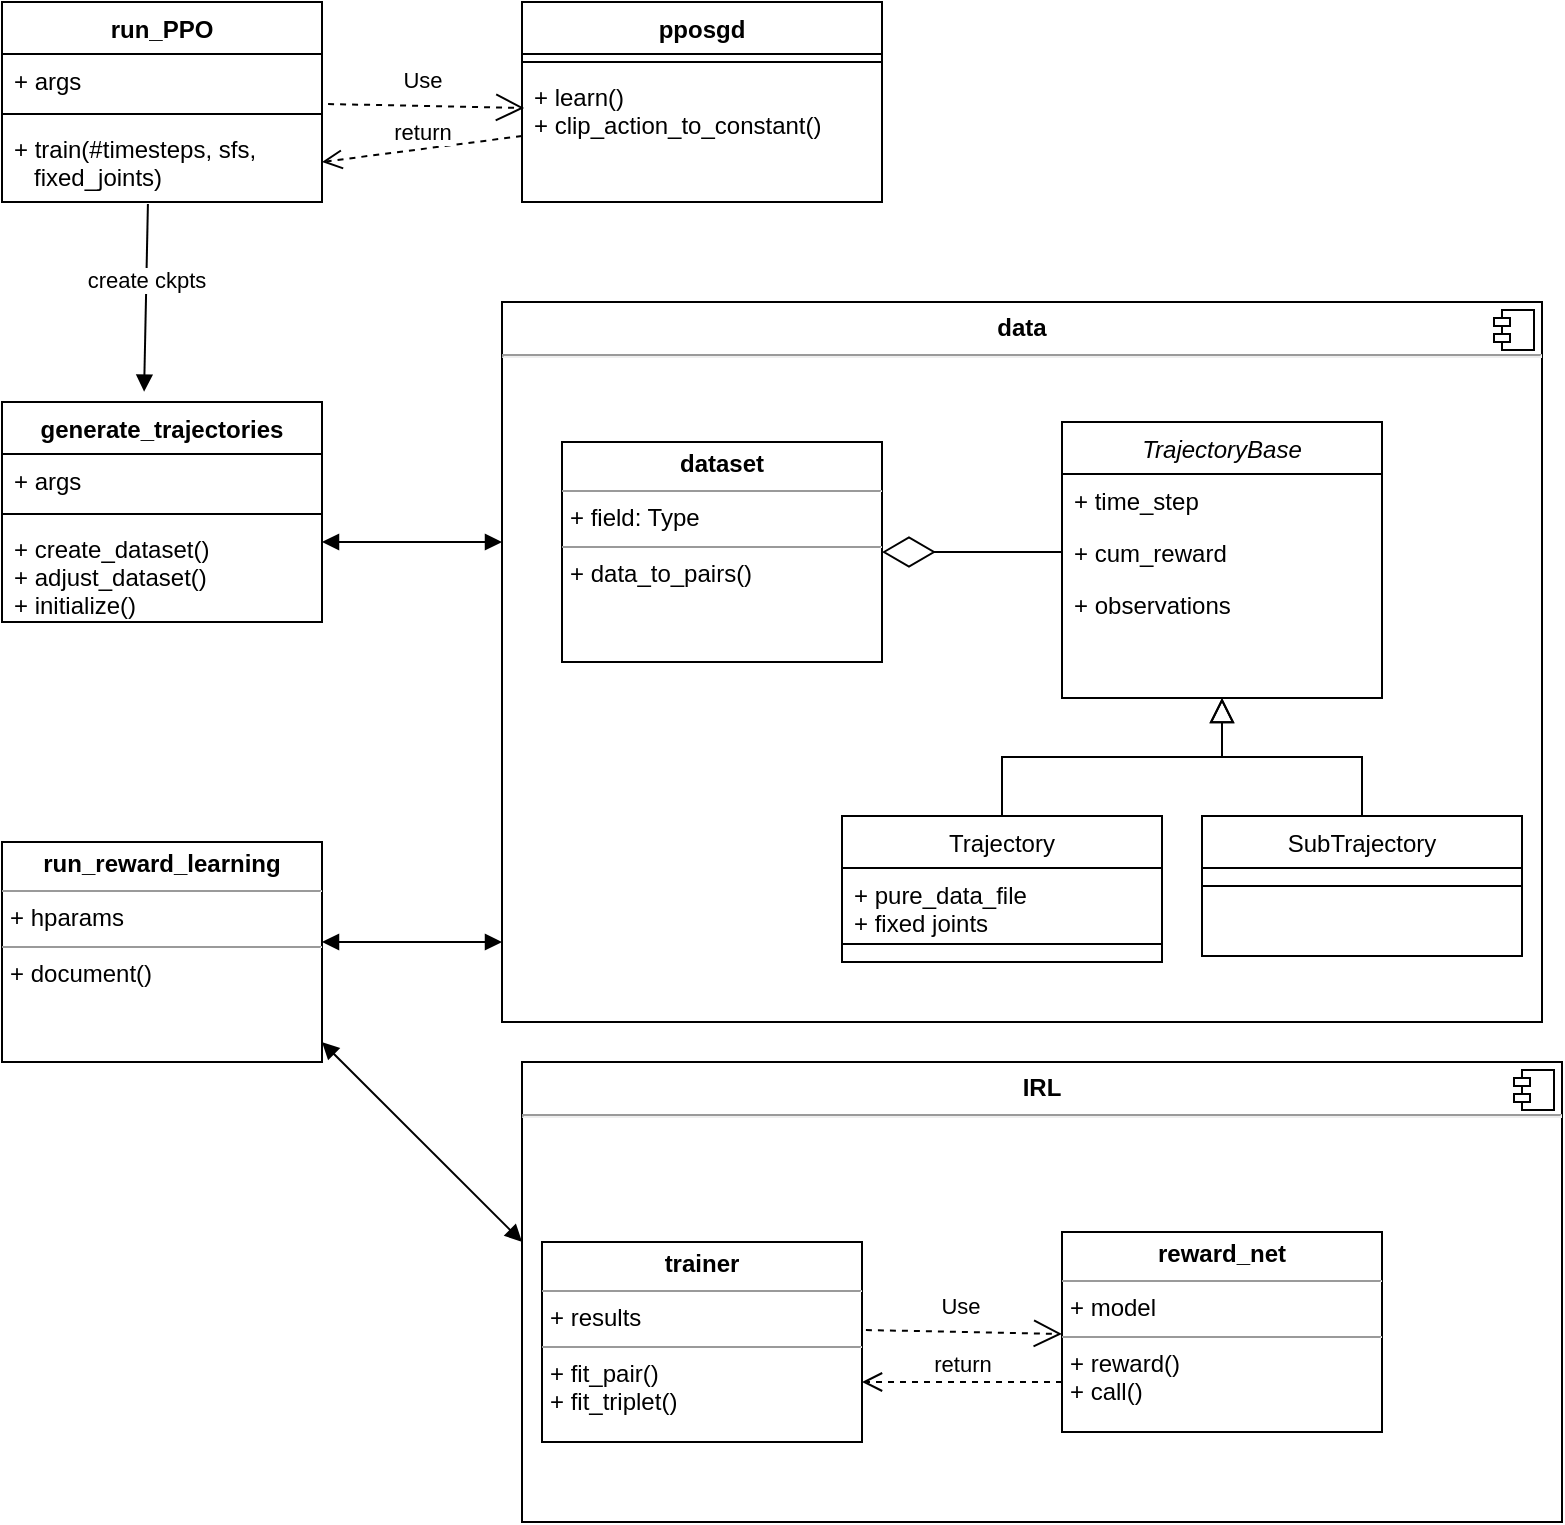 <mxfile version="13.5.1" type="device"><diagram id="C5RBs43oDa-KdzZeNtuy" name="Page-1"><mxGraphModel dx="1422" dy="766" grid="1" gridSize="10" guides="1" tooltips="1" connect="1" arrows="1" fold="1" page="1" pageScale="1" pageWidth="827" pageHeight="1169" math="0" shadow="0"><root><mxCell id="WIyWlLk6GJQsqaUBKTNV-0"/><mxCell id="WIyWlLk6GJQsqaUBKTNV-1" parent="WIyWlLk6GJQsqaUBKTNV-0"/><mxCell id="1-rUD_kwQlV8onG2BOAq-20" value="&lt;p style=&quot;margin: 0px ; margin-top: 6px ; text-align: center&quot;&gt;&lt;b&gt;data&lt;/b&gt;&lt;/p&gt;&lt;hr&gt;" style="align=left;overflow=fill;html=1;dropTarget=0;" parent="WIyWlLk6GJQsqaUBKTNV-1" vertex="1"><mxGeometry x="290" y="190" width="520" height="360" as="geometry"/></mxCell><mxCell id="1-rUD_kwQlV8onG2BOAq-21" value="" style="shape=component;jettyWidth=8;jettyHeight=4;" parent="1-rUD_kwQlV8onG2BOAq-20" vertex="1"><mxGeometry x="1" width="20" height="20" relative="1" as="geometry"><mxPoint x="-24" y="4" as="offset"/></mxGeometry></mxCell><mxCell id="zkfFHV4jXpPFQw0GAbJ--12" value="" style="endArrow=block;endSize=10;endFill=0;shadow=0;strokeWidth=1;rounded=0;edgeStyle=elbowEdgeStyle;elbow=vertical;" parent="WIyWlLk6GJQsqaUBKTNV-1" source="zkfFHV4jXpPFQw0GAbJ--6" target="zkfFHV4jXpPFQw0GAbJ--0" edge="1"><mxGeometry width="160" relative="1" as="geometry"><mxPoint x="200" y="203" as="sourcePoint"/><mxPoint x="200" y="203" as="targetPoint"/></mxGeometry></mxCell><mxCell id="zkfFHV4jXpPFQw0GAbJ--16" value="" style="endArrow=block;endSize=10;endFill=0;shadow=0;strokeWidth=1;rounded=0;edgeStyle=elbowEdgeStyle;elbow=vertical;" parent="WIyWlLk6GJQsqaUBKTNV-1" source="zkfFHV4jXpPFQw0GAbJ--13" target="zkfFHV4jXpPFQw0GAbJ--0" edge="1"><mxGeometry width="160" relative="1" as="geometry"><mxPoint x="210" y="373" as="sourcePoint"/><mxPoint x="310" y="271" as="targetPoint"/></mxGeometry></mxCell><mxCell id="1-rUD_kwQlV8onG2BOAq-5" value="run_PPO" style="swimlane;fontStyle=1;align=center;verticalAlign=top;childLayout=stackLayout;horizontal=1;startSize=26;horizontalStack=0;resizeParent=1;resizeParentMax=0;resizeLast=0;collapsible=1;marginBottom=0;" parent="WIyWlLk6GJQsqaUBKTNV-1" vertex="1"><mxGeometry x="40" y="40" width="160" height="100" as="geometry"/></mxCell><mxCell id="1-rUD_kwQlV8onG2BOAq-6" value="+ args" style="text;strokeColor=none;fillColor=none;align=left;verticalAlign=top;spacingLeft=4;spacingRight=4;overflow=hidden;rotatable=0;points=[[0,0.5],[1,0.5]];portConstraint=eastwest;" parent="1-rUD_kwQlV8onG2BOAq-5" vertex="1"><mxGeometry y="26" width="160" height="26" as="geometry"/></mxCell><mxCell id="1-rUD_kwQlV8onG2BOAq-7" value="" style="line;strokeWidth=1;fillColor=none;align=left;verticalAlign=middle;spacingTop=-1;spacingLeft=3;spacingRight=3;rotatable=0;labelPosition=right;points=[];portConstraint=eastwest;" parent="1-rUD_kwQlV8onG2BOAq-5" vertex="1"><mxGeometry y="52" width="160" height="8" as="geometry"/></mxCell><mxCell id="1-rUD_kwQlV8onG2BOAq-8" value="+ train(#timesteps, sfs,&#xA;   fixed_joints)&#xA;" style="text;strokeColor=none;fillColor=none;align=left;verticalAlign=top;spacingLeft=4;spacingRight=4;overflow=hidden;rotatable=0;points=[[0,0.5],[1,0.5]];portConstraint=eastwest;" parent="1-rUD_kwQlV8onG2BOAq-5" vertex="1"><mxGeometry y="60" width="160" height="40" as="geometry"/></mxCell><mxCell id="1-rUD_kwQlV8onG2BOAq-9" value="generate_trajectories&#xA;" style="swimlane;fontStyle=1;align=center;verticalAlign=top;childLayout=stackLayout;horizontal=1;startSize=26;horizontalStack=0;resizeParent=1;resizeParentMax=0;resizeLast=0;collapsible=1;marginBottom=0;" parent="WIyWlLk6GJQsqaUBKTNV-1" vertex="1"><mxGeometry x="40" y="240" width="160" height="110" as="geometry"/></mxCell><mxCell id="1-rUD_kwQlV8onG2BOAq-10" value="+ args" style="text;strokeColor=none;fillColor=none;align=left;verticalAlign=top;spacingLeft=4;spacingRight=4;overflow=hidden;rotatable=0;points=[[0,0.5],[1,0.5]];portConstraint=eastwest;" parent="1-rUD_kwQlV8onG2BOAq-9" vertex="1"><mxGeometry y="26" width="160" height="26" as="geometry"/></mxCell><mxCell id="1-rUD_kwQlV8onG2BOAq-11" value="" style="line;strokeWidth=1;fillColor=none;align=left;verticalAlign=middle;spacingTop=-1;spacingLeft=3;spacingRight=3;rotatable=0;labelPosition=right;points=[];portConstraint=eastwest;" parent="1-rUD_kwQlV8onG2BOAq-9" vertex="1"><mxGeometry y="52" width="160" height="8" as="geometry"/></mxCell><mxCell id="1-rUD_kwQlV8onG2BOAq-12" value="+ create_dataset()&#xA;+ adjust_dataset()&#xA;+ initialize()&#xA;" style="text;strokeColor=none;fillColor=none;align=left;verticalAlign=top;spacingLeft=4;spacingRight=4;overflow=hidden;rotatable=0;points=[[0,0.5],[1,0.5]];portConstraint=eastwest;" parent="1-rUD_kwQlV8onG2BOAq-9" vertex="1"><mxGeometry y="60" width="160" height="50" as="geometry"/></mxCell><mxCell id="1-rUD_kwQlV8onG2BOAq-13" value="pposgd" style="swimlane;fontStyle=1;align=center;verticalAlign=top;childLayout=stackLayout;horizontal=1;startSize=26;horizontalStack=0;resizeParent=1;resizeParentMax=0;resizeLast=0;collapsible=1;marginBottom=0;" parent="WIyWlLk6GJQsqaUBKTNV-1" vertex="1"><mxGeometry x="300" y="40" width="180" height="100" as="geometry"/></mxCell><mxCell id="1-rUD_kwQlV8onG2BOAq-15" value="" style="line;strokeWidth=1;fillColor=none;align=left;verticalAlign=middle;spacingTop=-1;spacingLeft=3;spacingRight=3;rotatable=0;labelPosition=right;points=[];portConstraint=eastwest;" parent="1-rUD_kwQlV8onG2BOAq-13" vertex="1"><mxGeometry y="26" width="180" height="8" as="geometry"/></mxCell><mxCell id="1-rUD_kwQlV8onG2BOAq-16" value="+ learn()&#xA;+ clip_action_to_constant()&#xA;" style="text;strokeColor=none;fillColor=none;align=left;verticalAlign=top;spacingLeft=4;spacingRight=4;overflow=hidden;rotatable=0;points=[[0,0.5],[1,0.5]];portConstraint=eastwest;" parent="1-rUD_kwQlV8onG2BOAq-13" vertex="1"><mxGeometry y="34" width="180" height="66" as="geometry"/></mxCell><mxCell id="1-rUD_kwQlV8onG2BOAq-17" value="Use" style="endArrow=open;endSize=12;dashed=1;html=1;exitX=1.019;exitY=0.962;exitDx=0;exitDy=0;exitPerimeter=0;entryX=0.006;entryY=1.038;entryDx=0;entryDy=0;entryPerimeter=0;" parent="WIyWlLk6GJQsqaUBKTNV-1" source="1-rUD_kwQlV8onG2BOAq-6" edge="1"><mxGeometry x="-0.046" y="13" width="160" relative="1" as="geometry"><mxPoint x="330" y="390" as="sourcePoint"/><mxPoint x="301.08" y="92.988" as="targetPoint"/><Array as="points"/><mxPoint as="offset"/></mxGeometry></mxCell><mxCell id="1-rUD_kwQlV8onG2BOAq-18" value="return" style="html=1;verticalAlign=bottom;endArrow=open;dashed=1;endSize=8;entryX=1;entryY=0.5;entryDx=0;entryDy=0;exitX=0;exitY=0.5;exitDx=0;exitDy=0;" parent="WIyWlLk6GJQsqaUBKTNV-1" source="1-rUD_kwQlV8onG2BOAq-16" target="1-rUD_kwQlV8onG2BOAq-8" edge="1"><mxGeometry relative="1" as="geometry"><mxPoint x="440" y="380" as="sourcePoint"/><mxPoint x="210" y="120" as="targetPoint"/><Array as="points"/></mxGeometry></mxCell><mxCell id="1-rUD_kwQlV8onG2BOAq-19" value="&lt;div&gt;create ckpts&lt;/div&gt;" style="html=1;verticalAlign=bottom;endArrow=block;exitX=0.456;exitY=1.025;exitDx=0;exitDy=0;exitPerimeter=0;entryX=0.444;entryY=-0.047;entryDx=0;entryDy=0;entryPerimeter=0;" parent="WIyWlLk6GJQsqaUBKTNV-1" source="1-rUD_kwQlV8onG2BOAq-8" target="1-rUD_kwQlV8onG2BOAq-9" edge="1"><mxGeometry width="80" relative="1" as="geometry"><mxPoint x="370" y="390" as="sourcePoint"/><mxPoint x="450" y="390" as="targetPoint"/></mxGeometry></mxCell><mxCell id="zkfFHV4jXpPFQw0GAbJ--0" value="TrajectoryBase&#xA;" style="swimlane;fontStyle=2;align=center;verticalAlign=top;childLayout=stackLayout;horizontal=1;startSize=26;horizontalStack=0;resizeParent=1;resizeLast=0;collapsible=1;marginBottom=0;rounded=0;shadow=0;strokeWidth=1;" parent="WIyWlLk6GJQsqaUBKTNV-1" vertex="1"><mxGeometry x="570" y="250" width="160" height="138" as="geometry"><mxRectangle x="230" y="140" width="160" height="26" as="alternateBounds"/></mxGeometry></mxCell><mxCell id="zkfFHV4jXpPFQw0GAbJ--1" value="+ time_step" style="text;align=left;verticalAlign=top;spacingLeft=4;spacingRight=4;overflow=hidden;rotatable=0;points=[[0,0.5],[1,0.5]];portConstraint=eastwest;" parent="zkfFHV4jXpPFQw0GAbJ--0" vertex="1"><mxGeometry y="26" width="160" height="26" as="geometry"/></mxCell><mxCell id="zkfFHV4jXpPFQw0GAbJ--2" value="+ cum_reward&#xA;" style="text;align=left;verticalAlign=top;spacingLeft=4;spacingRight=4;overflow=hidden;rotatable=0;points=[[0,0.5],[1,0.5]];portConstraint=eastwest;rounded=0;shadow=0;html=0;" parent="zkfFHV4jXpPFQw0GAbJ--0" vertex="1"><mxGeometry y="52" width="160" height="26" as="geometry"/></mxCell><mxCell id="zkfFHV4jXpPFQw0GAbJ--3" value="+ observations&#xA;" style="text;align=left;verticalAlign=top;spacingLeft=4;spacingRight=4;overflow=hidden;rotatable=0;points=[[0,0.5],[1,0.5]];portConstraint=eastwest;rounded=0;shadow=0;html=0;" parent="zkfFHV4jXpPFQw0GAbJ--0" vertex="1"><mxGeometry y="78" width="160" height="26" as="geometry"/></mxCell><mxCell id="zkfFHV4jXpPFQw0GAbJ--6" value="Trajectory" style="swimlane;fontStyle=0;align=center;verticalAlign=top;childLayout=stackLayout;horizontal=1;startSize=26;horizontalStack=0;resizeParent=1;resizeLast=0;collapsible=1;marginBottom=0;rounded=0;shadow=0;strokeWidth=1;" parent="WIyWlLk6GJQsqaUBKTNV-1" vertex="1"><mxGeometry x="460" y="447" width="160" height="73" as="geometry"><mxRectangle x="130" y="380" width="160" height="26" as="alternateBounds"/></mxGeometry></mxCell><mxCell id="zkfFHV4jXpPFQw0GAbJ--7" value="+ pure_data_file&#xA;+ fixed joints&#xA;" style="text;align=left;verticalAlign=top;spacingLeft=4;spacingRight=4;overflow=hidden;rotatable=0;points=[[0,0.5],[1,0.5]];portConstraint=eastwest;" parent="zkfFHV4jXpPFQw0GAbJ--6" vertex="1"><mxGeometry y="26" width="160" height="34" as="geometry"/></mxCell><mxCell id="zkfFHV4jXpPFQw0GAbJ--9" value="" style="line;html=1;strokeWidth=1;align=left;verticalAlign=middle;spacingTop=-1;spacingLeft=3;spacingRight=3;rotatable=0;labelPosition=right;points=[];portConstraint=eastwest;" parent="zkfFHV4jXpPFQw0GAbJ--6" vertex="1"><mxGeometry y="60" width="160" height="8" as="geometry"/></mxCell><mxCell id="zkfFHV4jXpPFQw0GAbJ--13" value="SubTrajectory&#xA;" style="swimlane;fontStyle=0;align=center;verticalAlign=top;childLayout=stackLayout;horizontal=1;startSize=26;horizontalStack=0;resizeParent=1;resizeLast=0;collapsible=1;marginBottom=0;rounded=0;shadow=0;strokeWidth=1;" parent="WIyWlLk6GJQsqaUBKTNV-1" vertex="1"><mxGeometry x="640" y="447" width="160" height="70" as="geometry"><mxRectangle x="340" y="380" width="170" height="26" as="alternateBounds"/></mxGeometry></mxCell><mxCell id="zkfFHV4jXpPFQw0GAbJ--15" value="" style="line;html=1;strokeWidth=1;align=left;verticalAlign=middle;spacingTop=-1;spacingLeft=3;spacingRight=3;rotatable=0;labelPosition=right;points=[];portConstraint=eastwest;" parent="zkfFHV4jXpPFQw0GAbJ--13" vertex="1"><mxGeometry y="26" width="160" height="18" as="geometry"/></mxCell><mxCell id="1-rUD_kwQlV8onG2BOAq-24" value="&lt;p style=&quot;margin: 0px ; margin-top: 4px ; text-align: center&quot;&gt;&lt;b&gt;dataset&lt;/b&gt;&lt;/p&gt;&lt;hr size=&quot;1&quot;&gt;&lt;p style=&quot;margin: 0px ; margin-left: 4px&quot;&gt;+ field: Type&lt;/p&gt;&lt;hr size=&quot;1&quot;&gt;&lt;p style=&quot;margin: 0px ; margin-left: 4px&quot;&gt;+ data_to_pairs()&lt;/p&gt;" style="verticalAlign=top;align=left;overflow=fill;fontSize=12;fontFamily=Helvetica;html=1;" parent="WIyWlLk6GJQsqaUBKTNV-1" vertex="1"><mxGeometry x="320" y="260" width="160" height="110" as="geometry"/></mxCell><mxCell id="1-rUD_kwQlV8onG2BOAq-28" value="" style="endArrow=diamondThin;endFill=0;endSize=24;html=1;entryX=1;entryY=0.5;entryDx=0;entryDy=0;" parent="WIyWlLk6GJQsqaUBKTNV-1" source="zkfFHV4jXpPFQw0GAbJ--2" target="1-rUD_kwQlV8onG2BOAq-24" edge="1"><mxGeometry width="160" relative="1" as="geometry"><mxPoint x="330" y="390" as="sourcePoint"/><mxPoint x="490" y="390" as="targetPoint"/></mxGeometry></mxCell><mxCell id="1-rUD_kwQlV8onG2BOAq-33" value="&lt;p style=&quot;margin: 0px ; margin-top: 4px ; text-align: center&quot;&gt;&lt;b&gt;run_reward_learning&lt;/b&gt;&lt;/p&gt;&lt;hr size=&quot;1&quot;&gt;&lt;p style=&quot;margin: 0px ; margin-left: 4px&quot;&gt;+ hparams&lt;br&gt;&lt;/p&gt;&lt;hr size=&quot;1&quot;&gt;&lt;p style=&quot;margin: 0px ; margin-left: 4px&quot;&gt;+ document()&lt;/p&gt;" style="verticalAlign=top;align=left;overflow=fill;fontSize=12;fontFamily=Helvetica;html=1;" parent="WIyWlLk6GJQsqaUBKTNV-1" vertex="1"><mxGeometry x="40" y="460" width="160" height="110" as="geometry"/></mxCell><mxCell id="1-rUD_kwQlV8onG2BOAq-39" value="" style="endArrow=block;startArrow=block;endFill=1;startFill=1;html=1;" parent="WIyWlLk6GJQsqaUBKTNV-1" edge="1"><mxGeometry width="160" relative="1" as="geometry"><mxPoint x="200" y="310" as="sourcePoint"/><mxPoint x="290" y="310" as="targetPoint"/></mxGeometry></mxCell><mxCell id="1-rUD_kwQlV8onG2BOAq-44" value="&lt;p style=&quot;margin: 0px ; margin-top: 6px ; text-align: center&quot;&gt;&lt;b&gt;IRL&lt;/b&gt;&lt;/p&gt;&lt;hr&gt;&lt;p style=&quot;margin: 0px ; margin-left: 8px&quot;&gt;&lt;br&gt;&lt;/p&gt;" style="align=left;overflow=fill;html=1;dropTarget=0;" parent="WIyWlLk6GJQsqaUBKTNV-1" vertex="1"><mxGeometry x="300" y="570" width="520" height="230" as="geometry"/></mxCell><mxCell id="1-rUD_kwQlV8onG2BOAq-45" value="" style="shape=component;jettyWidth=8;jettyHeight=4;" parent="1-rUD_kwQlV8onG2BOAq-44" vertex="1"><mxGeometry x="1" width="20" height="20" relative="1" as="geometry"><mxPoint x="-24" y="4" as="offset"/></mxGeometry></mxCell><mxCell id="1-rUD_kwQlV8onG2BOAq-46" value="&lt;p style=&quot;margin: 0px ; margin-top: 4px ; text-align: center&quot;&gt;&lt;b&gt;trainer&lt;/b&gt;&lt;/p&gt;&lt;hr size=&quot;1&quot;&gt;&lt;p style=&quot;margin: 0px ; margin-left: 4px&quot;&gt;+ results&lt;br&gt;&lt;/p&gt;&lt;hr size=&quot;1&quot;&gt;&lt;p style=&quot;margin: 0px ; margin-left: 4px&quot;&gt;+ fit_pair()&lt;/p&gt;&lt;p style=&quot;margin: 0px ; margin-left: 4px&quot;&gt;+ fit_triplet()&lt;/p&gt;&lt;p style=&quot;margin: 0px ; margin-left: 4px&quot;&gt;&lt;br&gt;&lt;/p&gt;" style="verticalAlign=top;align=left;overflow=fill;fontSize=12;fontFamily=Helvetica;html=1;" parent="WIyWlLk6GJQsqaUBKTNV-1" vertex="1"><mxGeometry x="310" y="660" width="160" height="100" as="geometry"/></mxCell><mxCell id="1-rUD_kwQlV8onG2BOAq-47" value="&lt;p style=&quot;margin: 0px ; margin-top: 4px ; text-align: center&quot;&gt;&lt;b&gt;reward_net&lt;/b&gt;&lt;/p&gt;&lt;hr size=&quot;1&quot;&gt;&lt;p style=&quot;margin: 0px ; margin-left: 4px&quot;&gt;+ model&lt;br&gt;&lt;/p&gt;&lt;hr size=&quot;1&quot;&gt;&lt;p style=&quot;margin: 0px ; margin-left: 4px&quot;&gt;+ reward()&lt;/p&gt;&lt;p style=&quot;margin: 0px ; margin-left: 4px&quot;&gt;+ call()&lt;br&gt;&lt;/p&gt;" style="verticalAlign=top;align=left;overflow=fill;fontSize=12;fontFamily=Helvetica;html=1;" parent="WIyWlLk6GJQsqaUBKTNV-1" vertex="1"><mxGeometry x="570" y="655" width="160" height="100" as="geometry"/></mxCell><mxCell id="1-rUD_kwQlV8onG2BOAq-48" value="Use" style="endArrow=open;endSize=12;dashed=1;html=1;exitX=1.019;exitY=0.962;exitDx=0;exitDy=0;exitPerimeter=0;entryX=0.006;entryY=1.038;entryDx=0;entryDy=0;entryPerimeter=0;" parent="WIyWlLk6GJQsqaUBKTNV-1" edge="1"><mxGeometry x="-0.046" y="13" width="160" relative="1" as="geometry"><mxPoint x="471.96" y="704.012" as="sourcePoint"/><mxPoint x="570" y="705.988" as="targetPoint"/><Array as="points"/><mxPoint as="offset"/></mxGeometry></mxCell><mxCell id="1-rUD_kwQlV8onG2BOAq-49" value="return" style="html=1;verticalAlign=bottom;endArrow=open;dashed=1;endSize=8;entryX=1;entryY=0.5;entryDx=0;entryDy=0;exitX=0;exitY=0.5;exitDx=0;exitDy=0;" parent="WIyWlLk6GJQsqaUBKTNV-1" edge="1"><mxGeometry relative="1" as="geometry"><mxPoint x="570" y="730" as="sourcePoint"/><mxPoint x="470" y="730" as="targetPoint"/><Array as="points"/></mxGeometry></mxCell><mxCell id="1-rUD_kwQlV8onG2BOAq-50" value="" style="endArrow=block;startArrow=block;endFill=1;startFill=1;html=1;" parent="WIyWlLk6GJQsqaUBKTNV-1" edge="1"><mxGeometry width="160" relative="1" as="geometry"><mxPoint x="200" y="510" as="sourcePoint"/><mxPoint x="290" y="510" as="targetPoint"/></mxGeometry></mxCell><mxCell id="1-rUD_kwQlV8onG2BOAq-51" value="" style="endArrow=block;startArrow=block;endFill=1;startFill=1;html=1;entryX=0;entryY=0.391;entryDx=0;entryDy=0;entryPerimeter=0;" parent="WIyWlLk6GJQsqaUBKTNV-1" target="1-rUD_kwQlV8onG2BOAq-44" edge="1"><mxGeometry width="160" relative="1" as="geometry"><mxPoint x="200" y="560" as="sourcePoint"/><mxPoint x="290" y="560" as="targetPoint"/></mxGeometry></mxCell></root></mxGraphModel></diagram></mxfile>